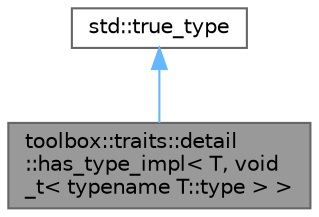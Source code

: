 digraph "toolbox::traits::detail::has_type_impl&lt; T, void_t&lt; typename T::type &gt; &gt;"
{
 // LATEX_PDF_SIZE
  bgcolor="transparent";
  edge [fontname=Helvetica,fontsize=10,labelfontname=Helvetica,labelfontsize=10];
  node [fontname=Helvetica,fontsize=10,shape=box,height=0.2,width=0.4];
  Node1 [id="Node000001",label="toolbox::traits::detail\l::has_type_impl\< T, void\l_t\< typename T::type \> \>",height=0.2,width=0.4,color="gray40", fillcolor="grey60", style="filled", fontcolor="black",tooltip="检查类型是否具有type成员(特化版本)/Check if type has a type member (specialization)"];
  Node2 -> Node1 [id="edge1_Node000001_Node000002",dir="back",color="steelblue1",style="solid",tooltip=" "];
  Node2 [id="Node000002",label="std::true_type",height=0.2,width=0.4,color="gray40", fillcolor="white", style="filled",tooltip=" "];
}

